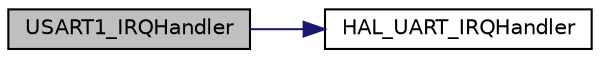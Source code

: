 digraph "USART1_IRQHandler"
{
 // LATEX_PDF_SIZE
  edge [fontname="Helvetica",fontsize="10",labelfontname="Helvetica",labelfontsize="10"];
  node [fontname="Helvetica",fontsize="10",shape=record];
  rankdir="LR";
  Node1 [label="USART1_IRQHandler",height=0.2,width=0.4,color="black", fillcolor="grey75", style="filled", fontcolor="black",tooltip="This function handles USART1 global interrupt / USART1 wake-up interrupt through EXTI line 25."];
  Node1 -> Node2 [color="midnightblue",fontsize="10",style="solid",fontname="Helvetica"];
  Node2 [label="HAL_UART_IRQHandler",height=0.2,width=0.4,color="black", fillcolor="white", style="filled",URL="$group__UART__Exported__Functions__Group2.html#gaad01472c507ceee3c5f2274c775ff3bf",tooltip=" "];
}
